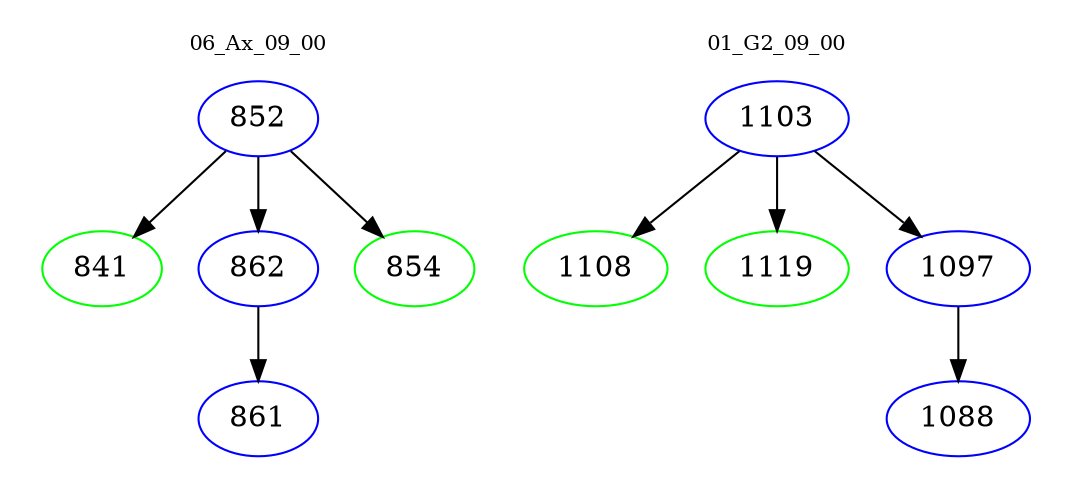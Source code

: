 digraph{
subgraph cluster_0 {
color = white
label = "06_Ax_09_00";
fontsize=10;
T0_852 [label="852", color="blue"]
T0_852 -> T0_841 [color="black"]
T0_841 [label="841", color="green"]
T0_852 -> T0_862 [color="black"]
T0_862 [label="862", color="blue"]
T0_862 -> T0_861 [color="black"]
T0_861 [label="861", color="blue"]
T0_852 -> T0_854 [color="black"]
T0_854 [label="854", color="green"]
}
subgraph cluster_1 {
color = white
label = "01_G2_09_00";
fontsize=10;
T1_1103 [label="1103", color="blue"]
T1_1103 -> T1_1108 [color="black"]
T1_1108 [label="1108", color="green"]
T1_1103 -> T1_1119 [color="black"]
T1_1119 [label="1119", color="green"]
T1_1103 -> T1_1097 [color="black"]
T1_1097 [label="1097", color="blue"]
T1_1097 -> T1_1088 [color="black"]
T1_1088 [label="1088", color="blue"]
}
}
